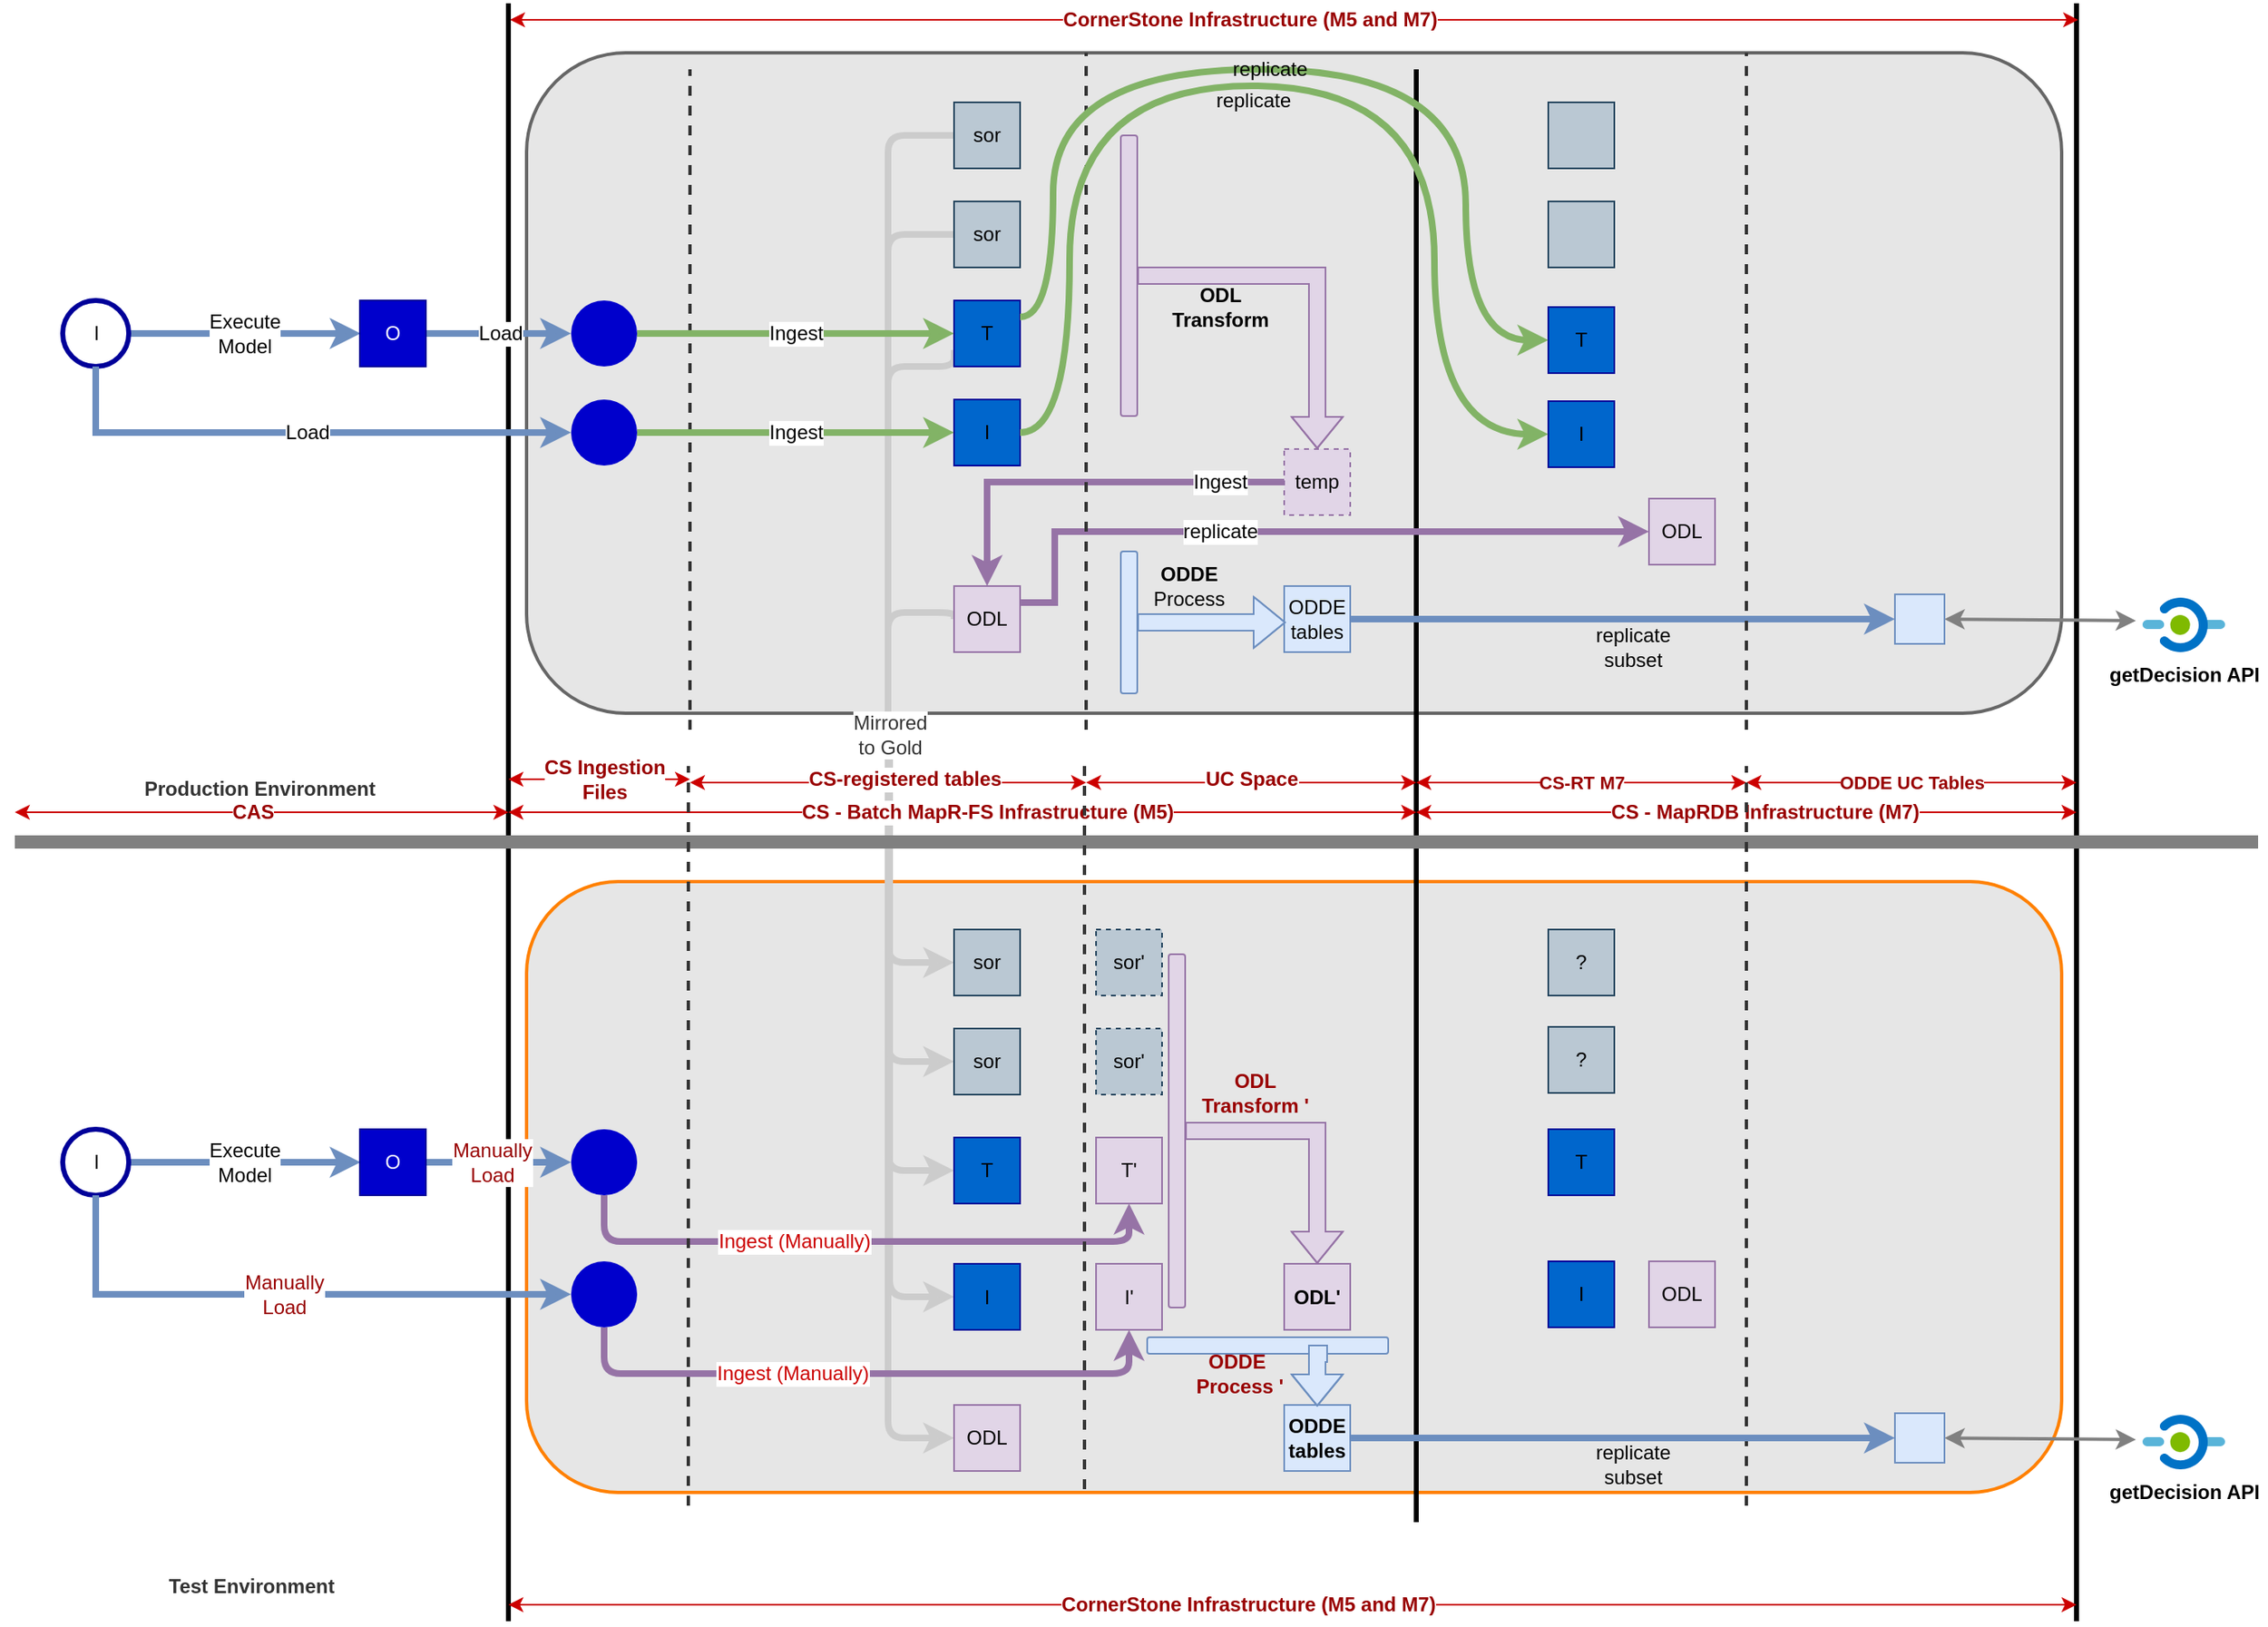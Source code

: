 <mxfile version="11.1.4" type="github"><diagram id="GnErqqCIOYH3qwhbl7jE" name="Page-1"><mxGraphModel dx="2756" dy="1037" grid="1" gridSize="10" guides="1" tooltips="1" connect="1" arrows="1" fold="1" page="1" pageScale="1" pageWidth="850" pageHeight="1100" math="0" shadow="0"><root><mxCell id="0"/><mxCell id="1" parent="0"/><mxCell id="z-_e-fj1xCO9qGCg15mX-2" value="" style="rounded=1;whiteSpace=wrap;html=1;strokeColor=#FF8000;fillColor=#E6E6E6;strokeWidth=2;" parent="1" vertex="1"><mxGeometry x="-370" y="552" width="930" height="370" as="geometry"/></mxCell><mxCell id="rby3mD03zE0lVNyEkPqc-22" value="" style="endArrow=classic;html=1;strokeColor=#CCCCCC;strokeWidth=4;fillColor=#B3B3B3;fontColor=#CC0000;exitX=0;exitY=0.75;exitDx=0;exitDy=0;entryX=0;entryY=0.5;entryDx=0;entryDy=0;edgeStyle=orthogonalEdgeStyle;" edge="1" parent="1" source="rby3mD03zE0lVNyEkPqc-1" target="rby3mD03zE0lVNyEkPqc-21"><mxGeometry width="50" height="50" relative="1" as="geometry"><mxPoint x="-101" y="389" as="sourcePoint"/><mxPoint x="-101" y="890" as="targetPoint"/><Array as="points"><mxPoint x="-150" y="290"/><mxPoint x="-150" y="804"/></Array></mxGeometry></mxCell><mxCell id="z-_e-fj1xCO9qGCg15mX-1" value="" style="rounded=1;whiteSpace=wrap;html=1;strokeColor=#666666;fillColor=#E6E6E6;strokeWidth=2;" parent="1" vertex="1"><mxGeometry x="-370" y="50" width="930" height="400" as="geometry"/></mxCell><mxCell id="EEnHrmOjwKLCJKoic4bD-129" value="" style="endArrow=classic;html=1;strokeColor=#CCCCCC;strokeWidth=4;fillColor=#B3B3B3;fontColor=#CC0000;exitX=0;exitY=0.5;exitDx=0;exitDy=0;entryX=0;entryY=0.5;entryDx=0;entryDy=0;edgeStyle=orthogonalEdgeStyle;" parent="1" source="EEnHrmOjwKLCJKoic4bD-14" target="EEnHrmOjwKLCJKoic4bD-103" edge="1"><mxGeometry width="50" height="50" relative="1" as="geometry"><mxPoint x="-101" y="264" as="sourcePoint"/><mxPoint x="-101" y="714" as="targetPoint"/><Array as="points"><mxPoint x="-111" y="389"/><mxPoint x="-151" y="389"/><mxPoint x="-151" y="889"/></Array></mxGeometry></mxCell><mxCell id="EEnHrmOjwKLCJKoic4bD-128" value="" style="endArrow=classic;html=1;strokeColor=#CCCCCC;strokeWidth=4;fillColor=#B3B3B3;fontColor=#CC0000;exitX=0;exitY=0.75;exitDx=0;exitDy=0;entryX=0;entryY=0.5;entryDx=0;entryDy=0;edgeStyle=orthogonalEdgeStyle;" parent="1" source="EEnHrmOjwKLCJKoic4bD-12" target="EEnHrmOjwKLCJKoic4bD-122" edge="1"><mxGeometry width="50" height="50" relative="1" as="geometry"><mxPoint x="-101" y="180" as="sourcePoint"/><mxPoint x="-101" y="640" as="targetPoint"/><Array as="points"><mxPoint x="-111" y="240"/><mxPoint x="-151" y="240"/><mxPoint x="-151" y="727"/></Array></mxGeometry></mxCell><mxCell id="EEnHrmOjwKLCJKoic4bD-125" value="" style="endArrow=classic;html=1;strokeColor=#CCCCCC;strokeWidth=4;fillColor=#B3B3B3;fontColor=#CC0000;exitX=0;exitY=0.5;exitDx=0;exitDy=0;entryX=0;entryY=0.5;entryDx=0;entryDy=0;edgeStyle=orthogonalEdgeStyle;" parent="1" source="EEnHrmOjwKLCJKoic4bD-47" target="EEnHrmOjwKLCJKoic4bD-115" edge="1"><mxGeometry width="50" height="50" relative="1" as="geometry"><mxPoint x="-221" y="390" as="sourcePoint"/><mxPoint x="-171" y="340" as="targetPoint"/><Array as="points"><mxPoint x="-151" y="160"/><mxPoint x="-151" y="661"/></Array></mxGeometry></mxCell><mxCell id="EEnHrmOjwKLCJKoic4bD-126" value="" style="endArrow=classic;html=1;strokeColor=#CCCCCC;strokeWidth=4;fillColor=#B3B3B3;fontColor=#CC0000;exitX=0;exitY=0.5;exitDx=0;exitDy=0;entryX=0;entryY=0.5;entryDx=0;entryDy=0;edgeStyle=orthogonalEdgeStyle;" parent="1" source="EEnHrmOjwKLCJKoic4bD-52" target="EEnHrmOjwKLCJKoic4bD-116" edge="1"><mxGeometry width="50" height="50" relative="1" as="geometry"><mxPoint x="-101" y="180" as="sourcePoint"/><mxPoint x="-101" y="640" as="targetPoint"/><Array as="points"><mxPoint x="-151" y="100"/><mxPoint x="-151" y="601"/></Array></mxGeometry></mxCell><mxCell id="EEnHrmOjwKLCJKoic4bD-130" value="&lt;span style=&quot;font-weight: normal&quot;&gt;Mirrored &lt;br&gt;to Gold&lt;/span&gt;" style="text;html=1;resizable=0;points=[];align=center;verticalAlign=middle;labelBackgroundColor=#ffffff;fontColor=#333333;fontStyle=1" parent="EEnHrmOjwKLCJKoic4bD-126" vertex="1" connectable="0"><mxGeometry x="0.356" y="2" relative="1" as="geometry"><mxPoint x="-1" y="9" as="offset"/></mxGeometry></mxCell><mxCell id="EEnHrmOjwKLCJKoic4bD-2" value="" style="endArrow=none;html=1;strokeWidth=3;" parent="1" edge="1"><mxGeometry width="50" height="50" relative="1" as="geometry"><mxPoint x="169" y="940" as="sourcePoint"/><mxPoint x="169" y="60" as="targetPoint"/></mxGeometry></mxCell><mxCell id="EEnHrmOjwKLCJKoic4bD-3" value="" style="endArrow=none;html=1;strokeWidth=3;" parent="1" edge="1"><mxGeometry width="50" height="50" relative="1" as="geometry"><mxPoint x="569" y="1000" as="sourcePoint"/><mxPoint x="569" y="20" as="targetPoint"/></mxGeometry></mxCell><mxCell id="EEnHrmOjwKLCJKoic4bD-5" value="" style="endArrow=none;html=1;strokeWidth=3;" parent="1" edge="1"><mxGeometry width="50" height="50" relative="1" as="geometry"><mxPoint x="-381" y="1000" as="sourcePoint"/><mxPoint x="-381" y="20" as="targetPoint"/></mxGeometry></mxCell><mxCell id="EEnHrmOjwKLCJKoic4bD-33" value="" style="edgeStyle=orthogonalEdgeStyle;curved=1;rounded=0;orthogonalLoop=1;jettySize=auto;html=1;strokeColor=#9673a6;strokeWidth=1;shape=flexArrow;exitX=1;exitY=0.5;exitDx=0;exitDy=0;fillColor=#e1d5e7;" parent="1" source="EEnHrmOjwKLCJKoic4bD-70" target="EEnHrmOjwKLCJKoic4bD-13" edge="1"><mxGeometry relative="1" as="geometry"><mxPoint x="-1" y="170" as="sourcePoint"/><mxPoint x="9" y="228" as="targetPoint"/></mxGeometry></mxCell><mxCell id="EEnHrmOjwKLCJKoic4bD-46" value="&lt;b&gt;ODL &lt;br&gt;Transform&lt;/b&gt;" style="text;html=1;resizable=0;points=[];align=center;verticalAlign=middle;labelBackgroundColor=none;" parent="EEnHrmOjwKLCJKoic4bD-33" vertex="1" connectable="0"><mxGeometry x="-0.3" y="-2" relative="1" as="geometry"><mxPoint x="-25" y="17" as="offset"/></mxGeometry></mxCell><mxCell id="EEnHrmOjwKLCJKoic4bD-12" value="T" style="whiteSpace=wrap;html=1;aspect=fixed;strokeColor=#000099;fillColor=#0066CC;verticalAlign=middle;" parent="1" vertex="1"><mxGeometry x="-111" y="200" width="40" height="40" as="geometry"/></mxCell><mxCell id="EEnHrmOjwKLCJKoic4bD-36" value="" style="edgeStyle=orthogonalEdgeStyle;rounded=0;orthogonalLoop=1;jettySize=auto;html=1;strokeColor=#9673a6;strokeWidth=4;fillColor=#e1d5e7;" parent="1" source="EEnHrmOjwKLCJKoic4bD-13" target="EEnHrmOjwKLCJKoic4bD-14" edge="1"><mxGeometry relative="1" as="geometry"><mxPoint x="-31" y="308" as="targetPoint"/></mxGeometry></mxCell><mxCell id="EEnHrmOjwKLCJKoic4bD-48" value="Ingest" style="text;html=1;resizable=0;points=[];align=center;verticalAlign=middle;labelBackgroundColor=#ffffff;" parent="EEnHrmOjwKLCJKoic4bD-36" vertex="1" connectable="0"><mxGeometry x="-0.392" y="13" relative="1" as="geometry"><mxPoint x="35" y="-13" as="offset"/></mxGeometry></mxCell><mxCell id="EEnHrmOjwKLCJKoic4bD-13" value="temp" style="whiteSpace=wrap;html=1;aspect=fixed;strokeColor=#9673a6;fillColor=#e1d5e7;dashed=1;" parent="1" vertex="1"><mxGeometry x="89" y="290" width="40" height="40" as="geometry"/></mxCell><mxCell id="EEnHrmOjwKLCJKoic4bD-40" value="" style="rounded=0;orthogonalLoop=1;jettySize=auto;html=1;strokeColor=#6c8ebf;strokeWidth=4;edgeStyle=orthogonalEdgeStyle;exitX=1;exitY=0.5;exitDx=0;exitDy=0;fillColor=#dae8fc;" parent="1" source="rby3mD03zE0lVNyEkPqc-29" target="EEnHrmOjwKLCJKoic4bD-39" edge="1"><mxGeometry relative="1" as="geometry"/></mxCell><mxCell id="EEnHrmOjwKLCJKoic4bD-44" value="replicate &lt;br&gt;subset" style="text;html=1;resizable=0;points=[];align=center;verticalAlign=middle;labelBackgroundColor=none;" parent="EEnHrmOjwKLCJKoic4bD-40" vertex="1" connectable="0"><mxGeometry x="-0.3" y="-1" relative="1" as="geometry"><mxPoint x="55" y="16" as="offset"/></mxGeometry></mxCell><mxCell id="rby3mD03zE0lVNyEkPqc-36" value="" style="edgeStyle=orthogonalEdgeStyle;rounded=0;orthogonalLoop=1;jettySize=auto;html=1;strokeWidth=4;strokeColor=#9673a6;exitX=1;exitY=0.25;exitDx=0;exitDy=0;entryX=0;entryY=0.5;entryDx=0;entryDy=0;fillColor=#e1d5e7;" edge="1" parent="1" source="EEnHrmOjwKLCJKoic4bD-14" target="rby3mD03zE0lVNyEkPqc-32"><mxGeometry relative="1" as="geometry"><mxPoint x="249" y="340" as="targetPoint"/><Array as="points"><mxPoint x="-50" y="383"/><mxPoint x="-50" y="340"/></Array></mxGeometry></mxCell><mxCell id="rby3mD03zE0lVNyEkPqc-49" value="replicate" style="text;html=1;resizable=0;points=[];align=center;verticalAlign=middle;labelBackgroundColor=#ffffff;" vertex="1" connectable="0" parent="rby3mD03zE0lVNyEkPqc-36"><mxGeometry x="0.099" relative="1" as="geometry"><mxPoint x="-69" as="offset"/></mxGeometry></mxCell><mxCell id="EEnHrmOjwKLCJKoic4bD-14" value="ODL" style="whiteSpace=wrap;html=1;aspect=fixed;fillColor=#e1d5e7;strokeColor=#9673a6;" parent="1" vertex="1"><mxGeometry x="-111" y="373" width="40" height="40" as="geometry"/></mxCell><mxCell id="EEnHrmOjwKLCJKoic4bD-93" value="" style="rounded=0;orthogonalLoop=1;jettySize=auto;html=1;strokeColor=#808080;strokeWidth=2;fontColor=#CC0000;entryX=-0.075;entryY=0.379;entryDx=0;entryDy=0;entryPerimeter=0;startArrow=classic;startFill=1;" parent="1" edge="1"><mxGeometry relative="1" as="geometry"><mxPoint x="489" y="393" as="sourcePoint"/><mxPoint x="605" y="394" as="targetPoint"/></mxGeometry></mxCell><mxCell id="EEnHrmOjwKLCJKoic4bD-39" value="" style="whiteSpace=wrap;html=1;aspect=fixed;fillColor=#dae8fc;strokeColor=#6c8ebf;" parent="1" vertex="1"><mxGeometry x="459" y="378" width="30" height="30" as="geometry"/></mxCell><mxCell id="EEnHrmOjwKLCJKoic4bD-27" value="" style="rounded=0;orthogonalLoop=1;jettySize=auto;html=1;entryX=0;entryY=0.5;entryDx=0;entryDy=0;exitX=1;exitY=0.5;exitDx=0;exitDy=0;strokeColor=#6c8ebf;strokeWidth=4;verticalAlign=middle;fillColor=#dae8fc;" parent="1" source="EEnHrmOjwKLCJKoic4bD-15" edge="1"><mxGeometry relative="1" as="geometry"><mxPoint x="-470.5" y="220" as="targetPoint"/></mxGeometry></mxCell><mxCell id="EEnHrmOjwKLCJKoic4bD-51" value="Execute&lt;br&gt;Model" style="text;html=1;resizable=0;points=[];align=center;verticalAlign=middle;labelBackgroundColor=#ffffff;" parent="EEnHrmOjwKLCJKoic4bD-27" vertex="1" connectable="0"><mxGeometry x="-0.003" relative="1" as="geometry"><mxPoint y="0.002" as="offset"/></mxGeometry></mxCell><mxCell id="EEnHrmOjwKLCJKoic4bD-15" value="I" style="shape=ellipse;fillColor=none;strokeColor=#000099;html=1;verticalAlign=middle;strokeWidth=3;" parent="1" vertex="1"><mxGeometry x="-651" y="200" width="40" height="40" as="geometry"/></mxCell><mxCell id="EEnHrmOjwKLCJKoic4bD-16" value="" style="shape=ellipse;fillColor=#0000CC;strokeColor=none;html=1;verticalAlign=middle;" parent="1" vertex="1"><mxGeometry x="-343" y="200" width="40" height="40" as="geometry"/></mxCell><mxCell id="EEnHrmOjwKLCJKoic4bD-23" value="" style="endArrow=none;html=1;strokeWidth=8;strokeColor=#808080;fontStyle=1" parent="1" edge="1"><mxGeometry width="50" height="50" relative="1" as="geometry"><mxPoint x="679" y="528" as="sourcePoint"/><mxPoint x="-680" y="528" as="targetPoint"/></mxGeometry></mxCell><mxCell id="EEnHrmOjwKLCJKoic4bD-30" value="" style="rounded=0;orthogonalLoop=1;jettySize=auto;html=1;entryX=0;entryY=0.5;entryDx=0;entryDy=0;exitX=1;exitY=0.5;exitDx=0;exitDy=0;strokeColor=#6c8ebf;strokeWidth=4;verticalAlign=middle;fillColor=#dae8fc;" parent="1" target="EEnHrmOjwKLCJKoic4bD-16" edge="1"><mxGeometry relative="1" as="geometry"><mxPoint x="-430.5" y="220" as="sourcePoint"/><mxPoint x="-401" y="204" as="targetPoint"/></mxGeometry></mxCell><mxCell id="EEnHrmOjwKLCJKoic4bD-50" value="Load" style="text;html=1;resizable=0;points=[];align=center;verticalAlign=middle;labelBackgroundColor=#ffffff;fillColor=#0000CC;" parent="EEnHrmOjwKLCJKoic4bD-30" vertex="1" connectable="0"><mxGeometry x="0.029" y="-1" relative="1" as="geometry"><mxPoint x="-1" y="-1" as="offset"/></mxGeometry></mxCell><mxCell id="EEnHrmOjwKLCJKoic4bD-47" value="sor" style="whiteSpace=wrap;html=1;aspect=fixed;strokeColor=#23445d;fillColor=#bac8d3;" parent="1" vertex="1"><mxGeometry x="-111" y="140" width="40" height="40" as="geometry"/></mxCell><mxCell id="EEnHrmOjwKLCJKoic4bD-52" value="sor" style="whiteSpace=wrap;html=1;aspect=fixed;strokeColor=#23445d;fillColor=#bac8d3;" parent="1" vertex="1"><mxGeometry x="-111" y="80" width="40" height="40" as="geometry"/></mxCell><mxCell id="EEnHrmOjwKLCJKoic4bD-55" value="" style="endArrow=none;dashed=1;html=1;strokeColor=#333333;strokeWidth=2;" parent="1" edge="1"><mxGeometry width="50" height="50" relative="1" as="geometry"><mxPoint x="-31" y="460" as="sourcePoint"/><mxPoint x="-31" y="50" as="targetPoint"/></mxGeometry></mxCell><mxCell id="EEnHrmOjwKLCJKoic4bD-56" value="" style="endArrow=none;dashed=1;html=1;strokeColor=#333333;strokeWidth=2;" parent="1" edge="1"><mxGeometry width="50" height="50" relative="1" as="geometry"><mxPoint x="369" y="460" as="sourcePoint"/><mxPoint x="369" y="50" as="targetPoint"/></mxGeometry></mxCell><mxCell id="EEnHrmOjwKLCJKoic4bD-57" value="" style="endArrow=none;dashed=1;html=1;strokeColor=#333333;strokeWidth=2;" parent="1" edge="1"><mxGeometry width="50" height="50" relative="1" as="geometry"><mxPoint x="-271" y="460" as="sourcePoint"/><mxPoint x="-271" y="60" as="targetPoint"/><Array as="points"/></mxGeometry></mxCell><mxCell id="EEnHrmOjwKLCJKoic4bD-58" value="" style="endArrow=classic;startArrow=classic;html=1;strokeColor=#CC0000;strokeWidth=1;fontColor=#990000;fontStyle=1" parent="1" edge="1"><mxGeometry width="50" height="50" relative="1" as="geometry"><mxPoint x="-680" y="510" as="sourcePoint"/><mxPoint x="-381" y="510" as="targetPoint"/></mxGeometry></mxCell><mxCell id="EEnHrmOjwKLCJKoic4bD-59" value="&lt;font&gt;CAS&lt;/font&gt;" style="text;html=1;resizable=0;points=[];align=center;verticalAlign=middle;labelBackgroundColor=#ffffff;fontColor=#990000;fontStyle=1" parent="EEnHrmOjwKLCJKoic4bD-58" vertex="1" connectable="0"><mxGeometry x="-0.208" y="1" relative="1" as="geometry"><mxPoint x="25" y="1" as="offset"/></mxGeometry></mxCell><mxCell id="EEnHrmOjwKLCJKoic4bD-61" value="" style="endArrow=classic;startArrow=classic;html=1;strokeColor=#CC0000;strokeWidth=1;fontColor=#990000;fontStyle=1" parent="1" edge="1"><mxGeometry width="50" height="50" relative="1" as="geometry"><mxPoint x="-381" y="510" as="sourcePoint"/><mxPoint x="169" y="510" as="targetPoint"/></mxGeometry></mxCell><mxCell id="EEnHrmOjwKLCJKoic4bD-62" value="&lt;font&gt;CS - Batch MapR-FS Infrastructure (M5)&lt;/font&gt;" style="text;html=1;resizable=0;points=[];align=center;verticalAlign=middle;labelBackgroundColor=#ffffff;fontColor=#990000;fontStyle=1" parent="EEnHrmOjwKLCJKoic4bD-61" vertex="1" connectable="0"><mxGeometry x="-0.208" y="1" relative="1" as="geometry"><mxPoint x="72" y="1" as="offset"/></mxGeometry></mxCell><mxCell id="EEnHrmOjwKLCJKoic4bD-67" value="" style="endArrow=classic;startArrow=classic;html=1;strokeColor=#CC0000;strokeWidth=1;fontColor=#990000;fontStyle=1" parent="1" edge="1"><mxGeometry width="50" height="50" relative="1" as="geometry"><mxPoint x="169" y="510" as="sourcePoint"/><mxPoint x="569" y="510" as="targetPoint"/></mxGeometry></mxCell><mxCell id="EEnHrmOjwKLCJKoic4bD-68" value="&lt;font&gt;CS - MapRDB Infrastructure (M7)&lt;/font&gt;" style="text;html=1;resizable=0;points=[];align=center;verticalAlign=middle;labelBackgroundColor=#ffffff;fontColor=#990000;fontStyle=1" parent="EEnHrmOjwKLCJKoic4bD-67" vertex="1" connectable="0"><mxGeometry x="-0.208" y="1" relative="1" as="geometry"><mxPoint x="52" y="1" as="offset"/></mxGeometry></mxCell><mxCell id="EEnHrmOjwKLCJKoic4bD-73" value="" style="endArrow=classic;startArrow=classic;html=1;strokeColor=#CC0000;strokeWidth=1;fontColor=#990000;fontStyle=1" parent="1" edge="1"><mxGeometry width="50" height="50" relative="1" as="geometry"><mxPoint x="-271" y="492" as="sourcePoint"/><mxPoint x="-31" y="492" as="targetPoint"/></mxGeometry></mxCell><mxCell id="EEnHrmOjwKLCJKoic4bD-74" value="CS-registered tables" style="text;html=1;resizable=0;points=[];align=center;verticalAlign=middle;labelBackgroundColor=#ffffff;fontColor=#990000;fontStyle=1" parent="EEnHrmOjwKLCJKoic4bD-73" vertex="1" connectable="0"><mxGeometry x="-0.208" y="1" relative="1" as="geometry"><mxPoint x="35" y="-1" as="offset"/></mxGeometry></mxCell><mxCell id="EEnHrmOjwKLCJKoic4bD-75" value="" style="endArrow=classic;startArrow=classic;html=1;strokeColor=#CC0000;strokeWidth=1;fontColor=#990000;fontStyle=1" parent="1" edge="1"><mxGeometry width="50" height="50" relative="1" as="geometry"><mxPoint x="-31" y="492" as="sourcePoint"/><mxPoint x="169" y="492" as="targetPoint"/></mxGeometry></mxCell><mxCell id="EEnHrmOjwKLCJKoic4bD-76" value="UC Space" style="text;html=1;resizable=0;points=[];align=center;verticalAlign=middle;labelBackgroundColor=#ffffff;fontColor=#990000;fontStyle=1" parent="EEnHrmOjwKLCJKoic4bD-75" vertex="1" connectable="0"><mxGeometry x="-0.208" y="1" relative="1" as="geometry"><mxPoint x="21" y="-1" as="offset"/></mxGeometry></mxCell><mxCell id="EEnHrmOjwKLCJKoic4bD-77" value="CS-RT M7" style="endArrow=classic;startArrow=classic;html=1;strokeColor=#CC0000;strokeWidth=1;fontColor=#990000;fontStyle=1" parent="1" edge="1"><mxGeometry width="50" height="50" relative="1" as="geometry"><mxPoint x="169" y="492" as="sourcePoint"/><mxPoint x="369" y="492" as="targetPoint"/></mxGeometry></mxCell><mxCell id="EEnHrmOjwKLCJKoic4bD-79" value="" style="whiteSpace=wrap;html=1;aspect=fixed;strokeColor=#23445d;fillColor=#bac8d3;" parent="1" vertex="1"><mxGeometry x="249" y="80" width="40" height="40" as="geometry"/></mxCell><mxCell id="EEnHrmOjwKLCJKoic4bD-81" value="T" style="whiteSpace=wrap;html=1;aspect=fixed;strokeColor=#000099;fillColor=#0066CC;" parent="1" vertex="1"><mxGeometry x="249" y="204" width="40" height="40" as="geometry"/></mxCell><mxCell id="EEnHrmOjwKLCJKoic4bD-82" value="" style="edgeStyle=orthogonalEdgeStyle;curved=1;rounded=0;orthogonalLoop=1;jettySize=auto;html=1;strokeColor=#82b366;strokeWidth=4;entryX=0;entryY=0.5;entryDx=0;entryDy=0;exitX=1;exitY=0.25;exitDx=0;exitDy=0;fillColor=#d5e8d4;" parent="1" source="EEnHrmOjwKLCJKoic4bD-12" target="EEnHrmOjwKLCJKoic4bD-81" edge="1"><mxGeometry relative="1" as="geometry"><mxPoint x="-81" y="218" as="sourcePoint"/><mxPoint x="259" y="367" as="targetPoint"/><Array as="points"><mxPoint x="-51" y="210"/><mxPoint x="-51" y="60"/><mxPoint x="199" y="60"/><mxPoint x="199" y="224"/></Array></mxGeometry></mxCell><mxCell id="EEnHrmOjwKLCJKoic4bD-83" value="replicate" style="text;html=1;resizable=0;points=[];align=center;verticalAlign=middle;labelBackgroundColor=none;" parent="EEnHrmOjwKLCJKoic4bD-82" vertex="1" connectable="0"><mxGeometry x="0.011" y="3" relative="1" as="geometry"><mxPoint x="-20" y="3" as="offset"/></mxGeometry></mxCell><mxCell id="EEnHrmOjwKLCJKoic4bD-84" value="ODDE UC Tables" style="endArrow=classic;startArrow=classic;html=1;strokeColor=#CC0000;strokeWidth=1;fontColor=#990000;fontStyle=1" parent="1" edge="1"><mxGeometry width="50" height="50" relative="1" as="geometry"><mxPoint x="369" y="492" as="sourcePoint"/><mxPoint x="569" y="492" as="targetPoint"/></mxGeometry></mxCell><mxCell id="EEnHrmOjwKLCJKoic4bD-89" value="&lt;b&gt;getDecision API&lt;/b&gt;" style="aspect=fixed;html=1;perimeter=none;align=center;shadow=0;dashed=0;image;fontSize=12;image=img/lib/mscae/HybridConnectionEndpoint.svg;strokeColor=#CC0000;strokeWidth=1;fillColor=#808080;gradientColor=none;" parent="1" vertex="1"><mxGeometry x="609" y="380" width="50" height="33" as="geometry"/></mxCell><mxCell id="EEnHrmOjwKLCJKoic4bD-94" value="" style="rounded=1;whiteSpace=wrap;html=1;strokeColor=#9673a6;fillColor=#e1d5e7;strokeWidth=1;" parent="1" vertex="1"><mxGeometry x="19" y="596" width="10" height="214" as="geometry"/></mxCell><mxCell id="EEnHrmOjwKLCJKoic4bD-95" value="" style="edgeStyle=orthogonalEdgeStyle;curved=1;rounded=0;orthogonalLoop=1;jettySize=auto;html=1;strokeColor=#9673a6;strokeWidth=1;shape=flexArrow;exitX=1;exitY=0.5;exitDx=0;exitDy=0;fillColor=#e1d5e7;" parent="1" source="EEnHrmOjwKLCJKoic4bD-94" target="EEnHrmOjwKLCJKoic4bD-100" edge="1"><mxGeometry relative="1" as="geometry"><mxPoint x="-1" y="671" as="sourcePoint"/><mxPoint x="9" y="729" as="targetPoint"/><Array as="points"><mxPoint x="109" y="703"/></Array></mxGeometry></mxCell><mxCell id="EEnHrmOjwKLCJKoic4bD-96" value="&lt;b&gt;ODL &lt;br&gt;Transform '&lt;/b&gt;" style="text;html=1;resizable=0;points=[];align=center;verticalAlign=middle;labelBackgroundColor=none;fontColor=#990000;" parent="EEnHrmOjwKLCJKoic4bD-95" vertex="1" connectable="0"><mxGeometry x="-0.3" y="-2" relative="1" as="geometry"><mxPoint x="-14" y="-25" as="offset"/></mxGeometry></mxCell><mxCell id="EEnHrmOjwKLCJKoic4bD-97" value="T'" style="whiteSpace=wrap;html=1;aspect=fixed;strokeColor=#9673a6;fillColor=#e1d5e7;verticalAlign=middle;" parent="1" vertex="1"><mxGeometry x="-25" y="707" width="40" height="40" as="geometry"/></mxCell><mxCell id="EEnHrmOjwKLCJKoic4bD-100" value="&lt;b&gt;ODL'&lt;/b&gt;" style="whiteSpace=wrap;html=1;aspect=fixed;strokeColor=#9673a6;fillColor=#e1d5e7;" parent="1" vertex="1"><mxGeometry x="89" y="783.5" width="40" height="40" as="geometry"/></mxCell><mxCell id="EEnHrmOjwKLCJKoic4bD-103" value="ODL" style="whiteSpace=wrap;html=1;aspect=fixed;fillColor=#e1d5e7;strokeColor=#9673a6;" parent="1" vertex="1"><mxGeometry x="-111" y="869" width="40" height="40" as="geometry"/></mxCell><mxCell id="EEnHrmOjwKLCJKoic4bD-104" value="" style="rounded=0;orthogonalLoop=1;jettySize=auto;html=1;strokeColor=#808080;strokeWidth=2;fontColor=#CC0000;entryX=-0.075;entryY=0.379;entryDx=0;entryDy=0;entryPerimeter=0;startArrow=classic;startFill=1;" parent="1" edge="1"><mxGeometry relative="1" as="geometry"><mxPoint x="489" y="889" as="sourcePoint"/><mxPoint x="605" y="890" as="targetPoint"/></mxGeometry></mxCell><mxCell id="EEnHrmOjwKLCJKoic4bD-105" value="" style="whiteSpace=wrap;html=1;aspect=fixed;fillColor=#dae8fc;strokeColor=#6c8ebf;" parent="1" vertex="1"><mxGeometry x="459" y="874" width="30" height="30" as="geometry"/></mxCell><mxCell id="EEnHrmOjwKLCJKoic4bD-106" value="" style="rounded=0;orthogonalLoop=1;jettySize=auto;html=1;entryX=0;entryY=0.5;entryDx=0;entryDy=0;exitX=1;exitY=0.5;exitDx=0;exitDy=0;strokeColor=#6c8ebf;strokeWidth=4;verticalAlign=middle;fillColor=#dae8fc;" parent="1" source="EEnHrmOjwKLCJKoic4bD-108" edge="1"><mxGeometry relative="1" as="geometry"><mxPoint x="-470.5" y="722" as="targetPoint"/></mxGeometry></mxCell><mxCell id="EEnHrmOjwKLCJKoic4bD-107" value="Execute&lt;br&gt;Model" style="text;html=1;resizable=0;points=[];align=center;verticalAlign=middle;labelBackgroundColor=#ffffff;" parent="EEnHrmOjwKLCJKoic4bD-106" vertex="1" connectable="0"><mxGeometry x="-0.003" relative="1" as="geometry"><mxPoint y="0.002" as="offset"/></mxGeometry></mxCell><mxCell id="EEnHrmOjwKLCJKoic4bD-108" value="I" style="shape=ellipse;fillColor=none;strokeColor=#000099;html=1;verticalAlign=middle;strokeWidth=3;" parent="1" vertex="1"><mxGeometry x="-651" y="702" width="40" height="40" as="geometry"/></mxCell><mxCell id="EEnHrmOjwKLCJKoic4bD-109" value="" style="shape=ellipse;fillColor=#0000CC;strokeColor=none;html=1;verticalAlign=middle;" parent="1" vertex="1"><mxGeometry x="-343" y="702" width="40" height="40" as="geometry"/></mxCell><mxCell id="EEnHrmOjwKLCJKoic4bD-111" value="" style="rounded=0;orthogonalLoop=1;jettySize=auto;html=1;entryX=0;entryY=0.5;entryDx=0;entryDy=0;exitX=1;exitY=0.5;exitDx=0;exitDy=0;strokeColor=#6c8ebf;strokeWidth=4;verticalAlign=middle;fillColor=#dae8fc;" parent="1" target="EEnHrmOjwKLCJKoic4bD-109" edge="1"><mxGeometry relative="1" as="geometry"><mxPoint x="-430.5" y="722" as="sourcePoint"/><mxPoint x="-401" y="706" as="targetPoint"/></mxGeometry></mxCell><mxCell id="EEnHrmOjwKLCJKoic4bD-112" value="Manually&lt;br&gt;Load" style="text;html=1;resizable=0;points=[];align=center;verticalAlign=middle;labelBackgroundColor=#ffffff;fillColor=#0000CC;fontColor=#990000;" parent="EEnHrmOjwKLCJKoic4bD-111" vertex="1" connectable="0"><mxGeometry x="0.029" y="-1" relative="1" as="geometry"><mxPoint x="-5.5" y="-1" as="offset"/></mxGeometry></mxCell><mxCell id="EEnHrmOjwKLCJKoic4bD-115" value="sor" style="whiteSpace=wrap;html=1;aspect=fixed;strokeColor=#23445d;fillColor=#bac8d3;" parent="1" vertex="1"><mxGeometry x="-111" y="641" width="40" height="40" as="geometry"/></mxCell><mxCell id="EEnHrmOjwKLCJKoic4bD-116" value="sor" style="whiteSpace=wrap;html=1;aspect=fixed;strokeColor=#23445d;fillColor=#bac8d3;" parent="1" vertex="1"><mxGeometry x="-111" y="581" width="40" height="40" as="geometry"/></mxCell><mxCell id="EEnHrmOjwKLCJKoic4bD-117" value="?" style="whiteSpace=wrap;html=1;aspect=fixed;strokeColor=#23445d;fillColor=#bac8d3;" parent="1" vertex="1"><mxGeometry x="249" y="581" width="40" height="40" as="geometry"/></mxCell><mxCell id="EEnHrmOjwKLCJKoic4bD-121" value="&lt;b&gt;getDecision API&lt;/b&gt;" style="aspect=fixed;html=1;perimeter=none;align=center;shadow=0;dashed=0;image;fontSize=12;image=img/lib/mscae/HybridConnectionEndpoint.svg;strokeColor=#CC0000;strokeWidth=1;fillColor=#808080;gradientColor=none;" parent="1" vertex="1"><mxGeometry x="609" y="875" width="50" height="33" as="geometry"/></mxCell><mxCell id="EEnHrmOjwKLCJKoic4bD-122" value="T" style="whiteSpace=wrap;html=1;aspect=fixed;strokeColor=#000099;fillColor=#0066CC;verticalAlign=middle;" parent="1" vertex="1"><mxGeometry x="-111" y="707" width="40" height="40" as="geometry"/></mxCell><mxCell id="EEnHrmOjwKLCJKoic4bD-123" value="" style="endArrow=classic;html=1;strokeColor=#9673a6;strokeWidth=4;fillColor=#e1d5e7;fontColor=#CC0000;exitX=0.5;exitY=1;exitDx=0;exitDy=0;entryX=0.5;entryY=1;entryDx=0;entryDy=0;edgeStyle=orthogonalEdgeStyle;" parent="1" source="EEnHrmOjwKLCJKoic4bD-109" target="EEnHrmOjwKLCJKoic4bD-97" edge="1"><mxGeometry width="50" height="50" relative="1" as="geometry"><mxPoint x="-241" y="831" as="sourcePoint"/><mxPoint x="-191" y="781" as="targetPoint"/><Array as="points"><mxPoint x="-323" y="770"/><mxPoint x="-5" y="770"/></Array></mxGeometry></mxCell><mxCell id="EEnHrmOjwKLCJKoic4bD-124" value="Ingest (Manually)" style="text;html=1;resizable=0;points=[];align=center;verticalAlign=middle;labelBackgroundColor=#ffffff;fontColor=#CC0000;" parent="EEnHrmOjwKLCJKoic4bD-123" vertex="1" connectable="0"><mxGeometry x="-0.176" y="1" relative="1" as="geometry"><mxPoint x="-9" y="1" as="offset"/></mxGeometry></mxCell><mxCell id="EEnHrmOjwKLCJKoic4bD-31" value="" style="rounded=0;orthogonalLoop=1;jettySize=auto;html=1;exitX=1;exitY=0.5;exitDx=0;exitDy=0;strokeColor=#82b366;strokeWidth=4;edgeStyle=orthogonalEdgeStyle;curved=1;verticalAlign=middle;fillColor=#d5e8d4;" parent="1" source="EEnHrmOjwKLCJKoic4bD-16" target="EEnHrmOjwKLCJKoic4bD-12" edge="1"><mxGeometry relative="1" as="geometry"><mxPoint x="-420" y="204" as="sourcePoint"/><mxPoint x="-240" y="204" as="targetPoint"/></mxGeometry></mxCell><mxCell id="EEnHrmOjwKLCJKoic4bD-49" value="Ingest" style="text;html=1;resizable=0;points=[];align=center;verticalAlign=middle;labelBackgroundColor=#ffffff;" parent="EEnHrmOjwKLCJKoic4bD-31" vertex="1" connectable="0"><mxGeometry x="-0.074" y="1" relative="1" as="geometry"><mxPoint x="7" y="1" as="offset"/></mxGeometry></mxCell><mxCell id="EEnHrmOjwKLCJKoic4bD-135" value="" style="shape=image;html=1;verticalAlign=top;verticalLabelPosition=bottom;labelBackgroundColor=#ffffff;imageAspect=0;aspect=fixed;image=https://cdn0.iconfinder.com/data/icons/IS_credit-cards-full_final/128/american_express_gold.png;strokeColor=#97D077;strokeWidth=1;fillColor=#CCFFCC;gradientColor=none;fontColor=#CC0000;" parent="1" vertex="1"><mxGeometry x="452" y="518.5" width="68" height="68" as="geometry"/></mxCell><mxCell id="EEnHrmOjwKLCJKoic4bD-136" value="" style="endArrow=none;dashed=1;html=1;strokeColor=#333333;strokeWidth=2;" parent="1" edge="1"><mxGeometry width="50" height="50" relative="1" as="geometry"><mxPoint x="369" y="930" as="sourcePoint"/><mxPoint x="369" y="482" as="targetPoint"/></mxGeometry></mxCell><mxCell id="EEnHrmOjwKLCJKoic4bD-138" value="" style="endArrow=none;dashed=1;html=1;strokeColor=#333333;strokeWidth=2;" parent="1" edge="1"><mxGeometry width="50" height="50" relative="1" as="geometry"><mxPoint x="-32" y="920" as="sourcePoint"/><mxPoint x="-32" y="482" as="targetPoint"/></mxGeometry></mxCell><mxCell id="EEnHrmOjwKLCJKoic4bD-140" value="" style="endArrow=classic;startArrow=classic;html=1;strokeColor=#CC0000;strokeWidth=1;fontColor=#990000;fontStyle=1" parent="1" edge="1"><mxGeometry width="50" height="50" relative="1" as="geometry"><mxPoint x="-381" y="490" as="sourcePoint"/><mxPoint x="-271" y="490" as="targetPoint"/></mxGeometry></mxCell><mxCell id="EEnHrmOjwKLCJKoic4bD-141" value="CS Ingestion&lt;br&gt;Files" style="text;html=1;resizable=0;points=[];align=center;verticalAlign=middle;labelBackgroundColor=#ffffff;fontColor=#990000;fillColor=#0000CC;fontStyle=1" parent="EEnHrmOjwKLCJKoic4bD-140" vertex="1" connectable="0"><mxGeometry x="-0.208" y="1" relative="1" as="geometry"><mxPoint x="14" y="1" as="offset"/></mxGeometry></mxCell><mxCell id="EEnHrmOjwKLCJKoic4bD-144" value="O" style="whiteSpace=wrap;html=1;aspect=fixed;strokeColor=#000099;fillColor=#0000CC;verticalAlign=middle;fontColor=#FFFFFF;" parent="1" vertex="1"><mxGeometry x="-471" y="200" width="40" height="40" as="geometry"/></mxCell><mxCell id="EEnHrmOjwKLCJKoic4bD-145" value="O" style="whiteSpace=wrap;html=1;aspect=fixed;strokeColor=#000099;fillColor=#0000CC;verticalAlign=middle;fontColor=#FFFFFF;" parent="1" vertex="1"><mxGeometry x="-471" y="702" width="40" height="40" as="geometry"/></mxCell><mxCell id="EEnHrmOjwKLCJKoic4bD-147" value="" style="endArrow=none;dashed=1;html=1;strokeColor=#333333;strokeWidth=2;" parent="1" edge="1"><mxGeometry width="50" height="50" relative="1" as="geometry"><mxPoint x="-272" y="930" as="sourcePoint"/><mxPoint x="-271.962" y="482" as="targetPoint"/><Array as="points"/></mxGeometry></mxCell><mxCell id="EEnHrmOjwKLCJKoic4bD-151" value="&lt;b&gt;Test Environment&lt;/b&gt;" style="shape=image;html=1;verticalAlign=top;verticalLabelPosition=bottom;labelBackgroundColor=#ffffff;imageAspect=0;aspect=fixed;image=https://cdn4.iconfinder.com/data/icons/modern-education-and-knowledge-power-1/512/490_tube_test_lab_medical-128.png;strokeColor=#00CC00;strokeWidth=3;fillColor=#CCCCCC;gradientColor=none;fontColor=#333333;" parent="1" vertex="1"><mxGeometry x="-560" y="920" width="45" height="45" as="geometry"/></mxCell><mxCell id="EEnHrmOjwKLCJKoic4bD-152" value="Production Environment" style="shape=image;html=1;verticalAlign=top;verticalLabelPosition=bottom;labelBackgroundColor=#ffffff;imageAspect=0;aspect=fixed;image=https://cdn4.iconfinder.com/data/icons/city-elements-colored-lineal-style/512/buildingfactoryproductionurban-128.png;strokeColor=#00CC00;strokeWidth=3;fillColor=#CCCCCC;gradientColor=none;fontColor=#333333;fontStyle=1" parent="1" vertex="1"><mxGeometry x="-551" y="444" width="38" height="38" as="geometry"/></mxCell><mxCell id="EEnHrmOjwKLCJKoic4bD-153" value="" style="shape=image;html=1;verticalAlign=top;verticalLabelPosition=bottom;labelBackgroundColor=#ffffff;imageAspect=0;aspect=fixed;image=https://cdn4.iconfinder.com/data/icons/modern-education-and-knowledge-power-1/512/490_tube_test_lab_medical-128.png;strokeColor=#00CC00;strokeWidth=3;fillColor=#CCCCCC;gradientColor=none;fontColor=#333333;fontStyle=1" parent="1" vertex="1"><mxGeometry x="609" y="536" width="45" height="45" as="geometry"/></mxCell><mxCell id="EEnHrmOjwKLCJKoic4bD-154" value="" style="shape=image;html=1;verticalAlign=top;verticalLabelPosition=bottom;labelBackgroundColor=#ffffff;imageAspect=0;aspect=fixed;image=https://cdn4.iconfinder.com/data/icons/city-elements-colored-lineal-style/512/buildingfactoryproductionurban-128.png;strokeColor=#00CC00;strokeWidth=3;fillColor=#CCCCCC;gradientColor=none;fontColor=#333333;fontStyle=1" parent="1" vertex="1"><mxGeometry x="612.5" y="479" width="38" height="38" as="geometry"/></mxCell><mxCell id="EEnHrmOjwKLCJKoic4bD-155" value="" style="endArrow=classic;startArrow=classic;html=1;strokeColor=#CC0000;strokeWidth=1;fontColor=#990000;" parent="1" edge="1"><mxGeometry width="50" height="50" relative="1" as="geometry"><mxPoint x="-381" y="990" as="sourcePoint"/><mxPoint x="569" y="990" as="targetPoint"/></mxGeometry></mxCell><mxCell id="EEnHrmOjwKLCJKoic4bD-156" value="&lt;font&gt;&lt;b&gt;CornerStone Infrastructure (M5 and M7)&lt;/b&gt;&lt;/font&gt;" style="text;html=1;resizable=0;points=[];align=center;verticalAlign=middle;labelBackgroundColor=#ffffff;fontColor=#990000;" parent="EEnHrmOjwKLCJKoic4bD-155" vertex="1" connectable="0"><mxGeometry x="-0.208" y="1" relative="1" as="geometry"><mxPoint x="72" y="1" as="offset"/></mxGeometry></mxCell><mxCell id="z-_e-fj1xCO9qGCg15mX-3" value="" style="endArrow=classic;startArrow=classic;html=1;strokeColor=#CC0000;strokeWidth=1;fontColor=#990000;" parent="1" edge="1"><mxGeometry width="50" height="50" relative="1" as="geometry"><mxPoint x="-380" y="30" as="sourcePoint"/><mxPoint x="570" y="30" as="targetPoint"/></mxGeometry></mxCell><mxCell id="z-_e-fj1xCO9qGCg15mX-4" value="&lt;font&gt;&lt;b&gt;CornerStone Infrastructure (M5 and M7)&lt;/b&gt;&lt;/font&gt;" style="text;html=1;resizable=0;points=[];align=center;verticalAlign=middle;labelBackgroundColor=#ffffff;fontColor=#990000;" parent="z-_e-fj1xCO9qGCg15mX-3" vertex="1" connectable="0"><mxGeometry x="-0.208" y="1" relative="1" as="geometry"><mxPoint x="72" y="1" as="offset"/></mxGeometry></mxCell><mxCell id="EEnHrmOjwKLCJKoic4bD-134" value="" style="shape=image;html=1;verticalAlign=top;verticalLabelPosition=bottom;labelBackgroundColor=#ffffff;imageAspect=0;aspect=fixed;image=https://cdn0.iconfinder.com/data/icons/IS_credit-cards-full_final/128/american_express_platinum.png;strokeColor=#97D077;strokeWidth=1;fillColor=#CCFFCC;gradientColor=none;fontColor=#CC0000;fontStyle=1" parent="1" vertex="1"><mxGeometry x="454" y="20" width="64" height="64" as="geometry"/></mxCell><mxCell id="z-_e-fj1xCO9qGCg15mX-5" value="sor'" style="whiteSpace=wrap;html=1;aspect=fixed;strokeColor=#23445d;fillColor=#bac8d3;dashed=1;" parent="1" vertex="1"><mxGeometry x="-25" y="641" width="40" height="40" as="geometry"/></mxCell><mxCell id="z-_e-fj1xCO9qGCg15mX-6" value="sor'" style="whiteSpace=wrap;html=1;aspect=fixed;strokeColor=#23445d;fillColor=#bac8d3;dashed=1;" parent="1" vertex="1"><mxGeometry x="-25" y="581" width="40" height="40" as="geometry"/></mxCell><mxCell id="rby3mD03zE0lVNyEkPqc-1" value="I" style="whiteSpace=wrap;html=1;aspect=fixed;strokeColor=#000099;fillColor=#0066CC;verticalAlign=middle;" vertex="1" parent="1"><mxGeometry x="-111" y="260" width="40" height="40" as="geometry"/></mxCell><mxCell id="rby3mD03zE0lVNyEkPqc-5" value="" style="shape=ellipse;fillColor=#0000CC;strokeColor=none;html=1;verticalAlign=middle;" vertex="1" parent="1"><mxGeometry x="-343" y="260" width="40" height="40" as="geometry"/></mxCell><mxCell id="rby3mD03zE0lVNyEkPqc-6" value="" style="rounded=0;orthogonalLoop=1;jettySize=auto;html=1;entryX=0;entryY=0.5;entryDx=0;entryDy=0;exitX=0.5;exitY=1;exitDx=0;exitDy=0;strokeColor=#6c8ebf;strokeWidth=4;verticalAlign=middle;fillColor=#dae8fc;edgeStyle=orthogonalEdgeStyle;" edge="1" parent="1" target="rby3mD03zE0lVNyEkPqc-5" source="EEnHrmOjwKLCJKoic4bD-15"><mxGeometry relative="1" as="geometry"><mxPoint x="-430.5" y="280" as="sourcePoint"/><mxPoint x="-401" y="264" as="targetPoint"/></mxGeometry></mxCell><mxCell id="rby3mD03zE0lVNyEkPqc-7" value="Load" style="text;html=1;resizable=0;points=[];align=center;verticalAlign=middle;labelBackgroundColor=#ffffff;fillColor=#0000CC;" vertex="1" connectable="0" parent="rby3mD03zE0lVNyEkPqc-6"><mxGeometry x="0.029" y="-1" relative="1" as="geometry"><mxPoint x="-1" y="-1" as="offset"/></mxGeometry></mxCell><mxCell id="rby3mD03zE0lVNyEkPqc-8" value="" style="rounded=0;orthogonalLoop=1;jettySize=auto;html=1;exitX=1;exitY=0.5;exitDx=0;exitDy=0;strokeColor=#82b366;strokeWidth=4;edgeStyle=orthogonalEdgeStyle;curved=1;verticalAlign=middle;fillColor=#d5e8d4;" edge="1" parent="1" source="rby3mD03zE0lVNyEkPqc-5"><mxGeometry relative="1" as="geometry"><mxPoint x="-420" y="264" as="sourcePoint"/><mxPoint x="-111" y="280" as="targetPoint"/></mxGeometry></mxCell><mxCell id="rby3mD03zE0lVNyEkPqc-9" value="Ingest" style="text;html=1;resizable=0;points=[];align=center;verticalAlign=middle;labelBackgroundColor=#ffffff;" vertex="1" connectable="0" parent="rby3mD03zE0lVNyEkPqc-8"><mxGeometry x="-0.074" y="1" relative="1" as="geometry"><mxPoint x="7" y="1" as="offset"/></mxGeometry></mxCell><mxCell id="rby3mD03zE0lVNyEkPqc-11" value="I" style="whiteSpace=wrap;html=1;aspect=fixed;strokeColor=#000099;fillColor=#0066CC;verticalAlign=middle;" vertex="1" parent="1"><mxGeometry x="249" y="261" width="40" height="40" as="geometry"/></mxCell><mxCell id="rby3mD03zE0lVNyEkPqc-12" value="" style="edgeStyle=orthogonalEdgeStyle;curved=1;rounded=0;orthogonalLoop=1;jettySize=auto;html=1;strokeColor=#82b366;strokeWidth=4;entryX=0;entryY=0.5;entryDx=0;entryDy=0;exitX=1;exitY=0.5;exitDx=0;exitDy=0;fillColor=#d5e8d4;" edge="1" parent="1" source="rby3mD03zE0lVNyEkPqc-1" target="rby3mD03zE0lVNyEkPqc-11"><mxGeometry relative="1" as="geometry"><mxPoint x="-61" y="234" as="sourcePoint"/><mxPoint x="259" y="248" as="targetPoint"/><Array as="points"><mxPoint x="-41" y="280"/><mxPoint x="-41" y="70"/><mxPoint x="180" y="70"/><mxPoint x="180" y="281"/></Array></mxGeometry></mxCell><mxCell id="rby3mD03zE0lVNyEkPqc-13" value="replicate" style="text;html=1;resizable=0;points=[];align=center;verticalAlign=middle;labelBackgroundColor=none;" vertex="1" connectable="0" parent="rby3mD03zE0lVNyEkPqc-12"><mxGeometry x="0.011" y="3" relative="1" as="geometry"><mxPoint x="-24" y="12" as="offset"/></mxGeometry></mxCell><mxCell id="rby3mD03zE0lVNyEkPqc-17" value="" style="shape=ellipse;fillColor=#0000CC;strokeColor=none;html=1;verticalAlign=middle;" vertex="1" parent="1"><mxGeometry x="-343" y="782" width="40" height="40" as="geometry"/></mxCell><mxCell id="rby3mD03zE0lVNyEkPqc-18" value="" style="rounded=0;orthogonalLoop=1;jettySize=auto;html=1;entryX=0;entryY=0.5;entryDx=0;entryDy=0;exitX=0.5;exitY=1;exitDx=0;exitDy=0;strokeColor=#6c8ebf;strokeWidth=4;verticalAlign=middle;fillColor=#dae8fc;edgeStyle=orthogonalEdgeStyle;" edge="1" parent="1" target="rby3mD03zE0lVNyEkPqc-17" source="EEnHrmOjwKLCJKoic4bD-108"><mxGeometry relative="1" as="geometry"><mxPoint x="-430.5" y="820" as="sourcePoint"/><mxPoint x="-401" y="804" as="targetPoint"/></mxGeometry></mxCell><mxCell id="rby3mD03zE0lVNyEkPqc-19" value="Manually&lt;br&gt;Load" style="text;html=1;resizable=0;points=[];align=center;verticalAlign=middle;labelBackgroundColor=#ffffff;fillColor=#0000CC;fontColor=#990000;" vertex="1" connectable="0" parent="rby3mD03zE0lVNyEkPqc-18"><mxGeometry x="0.029" y="-1" relative="1" as="geometry"><mxPoint x="-5.5" y="-1" as="offset"/></mxGeometry></mxCell><mxCell id="rby3mD03zE0lVNyEkPqc-21" value="I" style="whiteSpace=wrap;html=1;aspect=fixed;strokeColor=#000099;fillColor=#0066CC;verticalAlign=middle;" vertex="1" parent="1"><mxGeometry x="-111" y="783.5" width="40" height="40" as="geometry"/></mxCell><mxCell id="rby3mD03zE0lVNyEkPqc-23" value="I'" style="whiteSpace=wrap;html=1;aspect=fixed;strokeColor=#9673a6;fillColor=#e1d5e7;verticalAlign=middle;" vertex="1" parent="1"><mxGeometry x="-25" y="783.5" width="40" height="40" as="geometry"/></mxCell><mxCell id="rby3mD03zE0lVNyEkPqc-24" value="" style="endArrow=classic;html=1;strokeColor=#9673a6;strokeWidth=4;fillColor=#e1d5e7;fontColor=#CC0000;exitX=0.5;exitY=1;exitDx=0;exitDy=0;entryX=0.5;entryY=1;entryDx=0;entryDy=0;edgeStyle=orthogonalEdgeStyle;" edge="1" parent="1" source="rby3mD03zE0lVNyEkPqc-17" target="rby3mD03zE0lVNyEkPqc-23"><mxGeometry width="50" height="50" relative="1" as="geometry"><mxPoint x="-313" y="752" as="sourcePoint"/><mxPoint x="5" y="757" as="targetPoint"/><Array as="points"><mxPoint x="-323" y="850"/><mxPoint x="-5" y="850"/></Array></mxGeometry></mxCell><mxCell id="rby3mD03zE0lVNyEkPqc-25" value="Ingest (Manually)" style="text;html=1;resizable=0;points=[];align=center;verticalAlign=middle;labelBackgroundColor=#ffffff;fontColor=#CC0000;" vertex="1" connectable="0" parent="rby3mD03zE0lVNyEkPqc-24"><mxGeometry x="-0.176" y="1" relative="1" as="geometry"><mxPoint x="-12" y="1" as="offset"/></mxGeometry></mxCell><mxCell id="EEnHrmOjwKLCJKoic4bD-70" value="" style="rounded=1;whiteSpace=wrap;html=1;strokeColor=#9673a6;fillColor=#e1d5e7;strokeWidth=1;" parent="1" vertex="1"><mxGeometry x="-10" y="100" width="10" height="170" as="geometry"/></mxCell><mxCell id="rby3mD03zE0lVNyEkPqc-26" value="" style="rounded=1;whiteSpace=wrap;html=1;strokeColor=#6c8ebf;fillColor=#dae8fc;strokeWidth=1;rotation=0;" vertex="1" parent="1"><mxGeometry x="-10" y="352" width="10" height="86" as="geometry"/></mxCell><mxCell id="rby3mD03zE0lVNyEkPqc-29" value="ODDE&lt;br&gt;tables" style="whiteSpace=wrap;html=1;aspect=fixed;strokeColor=#6c8ebf;fillColor=#dae8fc;" vertex="1" parent="1"><mxGeometry x="89" y="373" width="40" height="40" as="geometry"/></mxCell><mxCell id="rby3mD03zE0lVNyEkPqc-30" value="" style="edgeStyle=orthogonalEdgeStyle;curved=1;rounded=0;orthogonalLoop=1;jettySize=auto;html=1;strokeColor=#6c8ebf;strokeWidth=1;shape=flexArrow;exitX=1;exitY=0.5;exitDx=0;exitDy=0;fillColor=#dae8fc;" edge="1" parent="1" source="rby3mD03zE0lVNyEkPqc-26"><mxGeometry relative="1" as="geometry"><mxPoint x="10" y="211" as="sourcePoint"/><mxPoint x="90" y="395" as="targetPoint"/></mxGeometry></mxCell><mxCell id="rby3mD03zE0lVNyEkPqc-31" value="&lt;b&gt;ODDE&lt;br&gt;&lt;/b&gt;Process" style="text;html=1;resizable=0;points=[];align=center;verticalAlign=middle;labelBackgroundColor=none;" vertex="1" connectable="0" parent="rby3mD03zE0lVNyEkPqc-30"><mxGeometry x="-0.3" y="-2" relative="1" as="geometry"><mxPoint x="-1" y="-24" as="offset"/></mxGeometry></mxCell><mxCell id="rby3mD03zE0lVNyEkPqc-32" value="ODL" style="whiteSpace=wrap;html=1;aspect=fixed;fillColor=#e1d5e7;strokeColor=#9673a6;" vertex="1" parent="1"><mxGeometry x="310" y="320" width="40" height="40" as="geometry"/></mxCell><mxCell id="rby3mD03zE0lVNyEkPqc-37" value="" style="rounded=0;orthogonalLoop=1;jettySize=auto;html=1;strokeColor=#6c8ebf;strokeWidth=4;edgeStyle=orthogonalEdgeStyle;exitX=1;exitY=0.5;exitDx=0;exitDy=0;entryX=0;entryY=0.5;entryDx=0;entryDy=0;fillColor=#dae8fc;" edge="1" parent="1" source="rby3mD03zE0lVNyEkPqc-41" target="EEnHrmOjwKLCJKoic4bD-105"><mxGeometry relative="1" as="geometry"><mxPoint x="439" y="879" as="targetPoint"/></mxGeometry></mxCell><mxCell id="rby3mD03zE0lVNyEkPqc-38" value="replicate &lt;br&gt;subset" style="text;html=1;resizable=0;points=[];align=center;verticalAlign=middle;labelBackgroundColor=none;" vertex="1" connectable="0" parent="rby3mD03zE0lVNyEkPqc-37"><mxGeometry x="-0.3" y="-1" relative="1" as="geometry"><mxPoint x="55" y="15" as="offset"/></mxGeometry></mxCell><mxCell id="rby3mD03zE0lVNyEkPqc-40" value="" style="rounded=1;whiteSpace=wrap;html=1;strokeColor=#6c8ebf;fillColor=#dae8fc;strokeWidth=1;rotation=90;" vertex="1" parent="1"><mxGeometry x="74" y="760" width="10" height="146" as="geometry"/></mxCell><mxCell id="rby3mD03zE0lVNyEkPqc-41" value="&lt;b&gt;ODDE&lt;br&gt;tables&lt;/b&gt;" style="whiteSpace=wrap;html=1;aspect=fixed;strokeColor=#6c8ebf;fillColor=#dae8fc;" vertex="1" parent="1"><mxGeometry x="89" y="869" width="40" height="40" as="geometry"/></mxCell><mxCell id="rby3mD03zE0lVNyEkPqc-42" value="" style="edgeStyle=orthogonalEdgeStyle;curved=1;rounded=0;orthogonalLoop=1;jettySize=auto;html=1;strokeColor=#6c8ebf;strokeWidth=1;shape=flexArrow;exitX=1;exitY=0.25;exitDx=0;exitDy=0;fillColor=#dae8fc;" edge="1" parent="1" source="rby3mD03zE0lVNyEkPqc-40"><mxGeometry relative="1" as="geometry"><mxPoint x="-10" y="695" as="sourcePoint"/><mxPoint x="109" y="870" as="targetPoint"/></mxGeometry></mxCell><mxCell id="rby3mD03zE0lVNyEkPqc-53" value="ODDE&lt;br&gt;&amp;nbsp;Process '" style="text;html=1;resizable=0;points=[];align=center;verticalAlign=middle;labelBackgroundColor=none;fontColor=#990000;fontStyle=1" vertex="1" connectable="0" parent="rby3mD03zE0lVNyEkPqc-42"><mxGeometry x="-0.102" y="3" relative="1" as="geometry"><mxPoint x="-52" y="1" as="offset"/></mxGeometry></mxCell><mxCell id="rby3mD03zE0lVNyEkPqc-46" value="T" style="whiteSpace=wrap;html=1;aspect=fixed;strokeColor=#000099;fillColor=#0066CC;" vertex="1" parent="1"><mxGeometry x="249" y="702" width="40" height="40" as="geometry"/></mxCell><mxCell id="rby3mD03zE0lVNyEkPqc-47" value="I" style="whiteSpace=wrap;html=1;aspect=fixed;strokeColor=#000099;fillColor=#0066CC;verticalAlign=middle;" vertex="1" parent="1"><mxGeometry x="249" y="782" width="40" height="40" as="geometry"/></mxCell><mxCell id="rby3mD03zE0lVNyEkPqc-48" value="ODL" style="whiteSpace=wrap;html=1;aspect=fixed;fillColor=#e1d5e7;strokeColor=#9673a6;" vertex="1" parent="1"><mxGeometry x="310" y="782" width="40" height="40" as="geometry"/></mxCell><mxCell id="rby3mD03zE0lVNyEkPqc-50" value="" style="whiteSpace=wrap;html=1;aspect=fixed;strokeColor=#23445d;fillColor=#bac8d3;" vertex="1" parent="1"><mxGeometry x="249" y="140" width="40" height="40" as="geometry"/></mxCell><mxCell id="rby3mD03zE0lVNyEkPqc-51" value="?" style="whiteSpace=wrap;html=1;aspect=fixed;strokeColor=#23445d;fillColor=#bac8d3;" vertex="1" parent="1"><mxGeometry x="249" y="640" width="40" height="40" as="geometry"/></mxCell></root></mxGraphModel></diagram></mxfile>